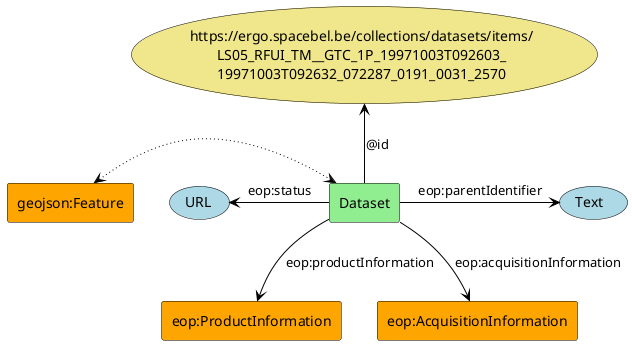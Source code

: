 @startuml

!define Class agent
!define Property usecase

skinparam Property {
BackgroundColor LightBlue
BorderColor Black
  ArrowColor Black
  linetype Ortho
}

skinparam Class {
BackgroundColor LightGreen
BorderColor Black
ArrowColor Black
linetype Ortho
}

Property "https://ergo.spacebel.be/collections/datasets/items/\nLS05_RFUI_TM__GTC_1P_19971003T092603_\n19971003T092632_072287_0191_0031_2570" as id #Khaki 

Class Dataset
Class ProductInformation as "eop:ProductInformation" #orange
Class AcquisitionInformation as "eop:AcquisitionInformation" #orange

Class geojson_feature as "geojson:Feature" #orange 


Dataset -up-> id : "@id"

Dataset -down-> ProductInformation : "eop:productInformation"
Dataset -down-> AcquisitionInformation : "eop:acquisitionInformation"
Dataset -left-> (URL) : "eop:status"
Dataset -right-> (Text ) : "eop:parentIdentifier"

Dataset <..[dotted]left..>  geojson_feature


@enduml